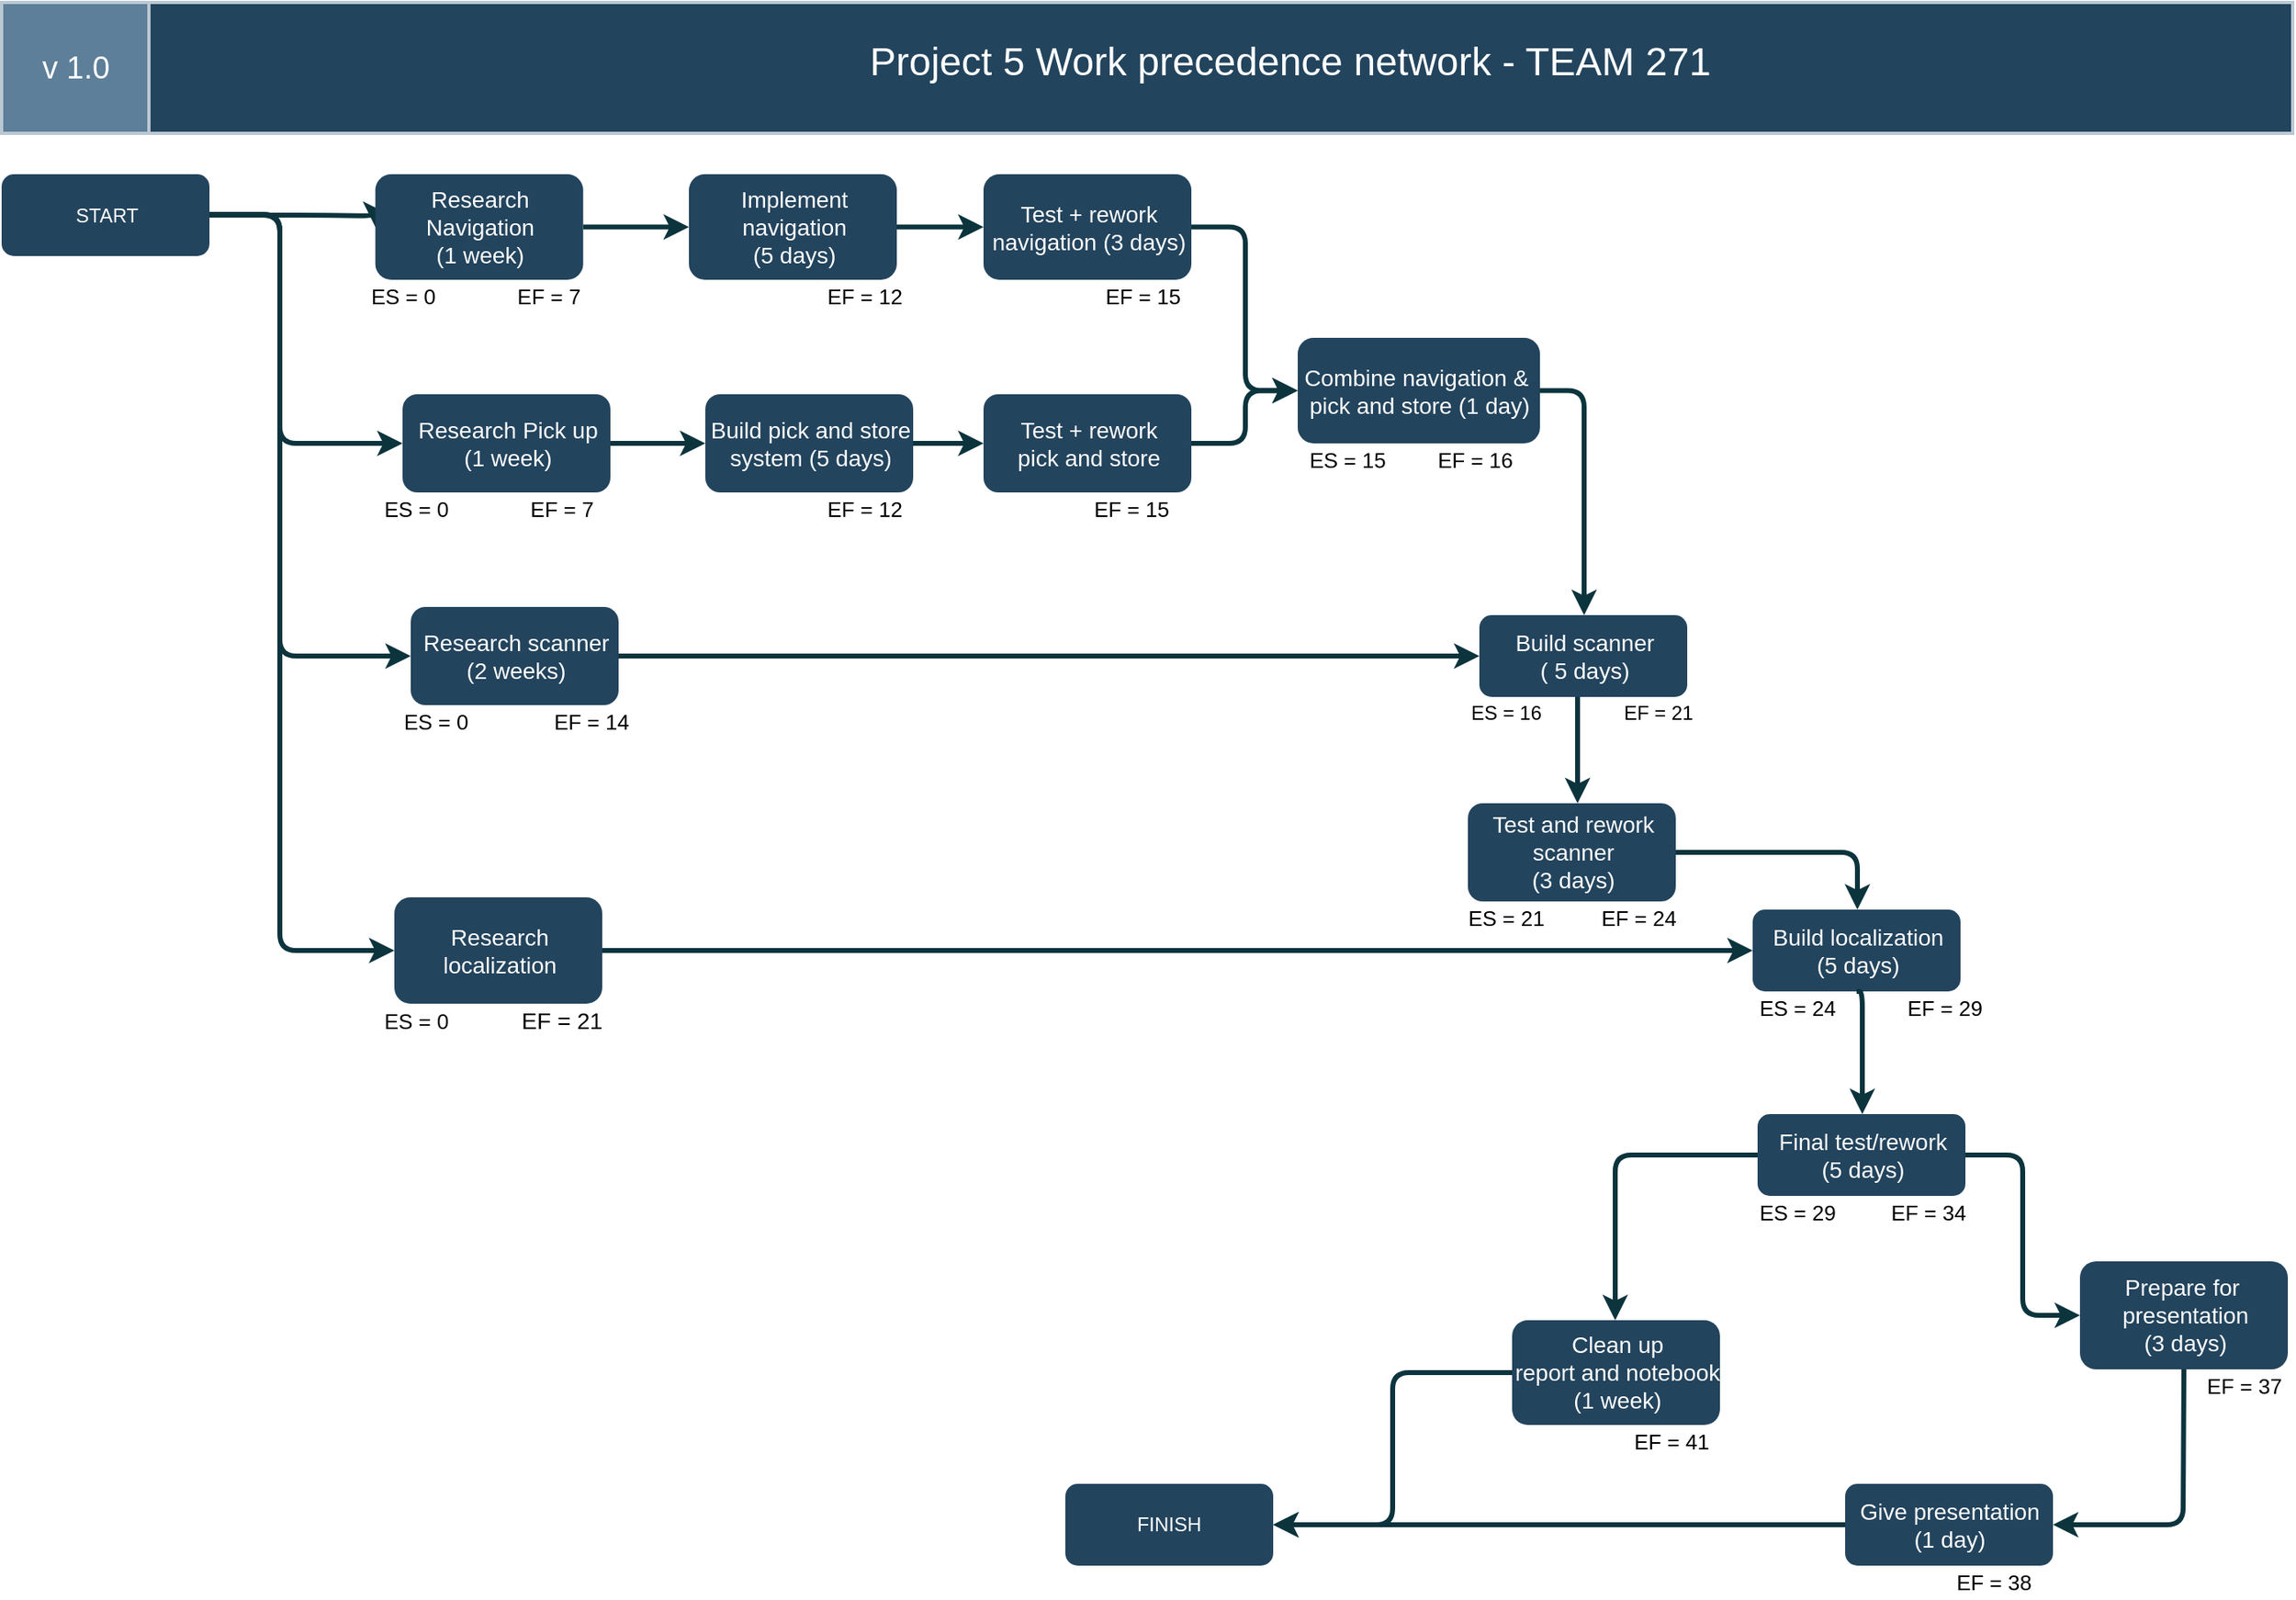 <mxfile version="12.7.0" type="device"><diagram id="6a731a19-8d31-9384-78a2-239565b7b9f0" name="Page-1"><mxGraphModel dx="2844" dy="599" grid="1" gridSize="10" guides="1" tooltips="1" connect="1" arrows="1" fold="1" page="1" pageScale="1" pageWidth="1169" pageHeight="827" background="#ffffff" math="0" shadow="0"><root><mxCell id="0"/><mxCell id="1" parent="0"/><mxCell id="56" value="Project 5 Work precedence network - TEAM 271" style="strokeColor=#BAC8D3;fillColor=#23445D;fontSize=24;strokeWidth=2;fontFamily=Helvetica;html=1;fontColor=#FFFFFF;fontStyle=0;spacingBottom=8;spacingRight=0;spacingLeft=83;" parent="1" vertex="1"><mxGeometry x="340" y="850.5" width="1310" height="80" as="geometry"/></mxCell><mxCell id="59" value="v 1.0" style="strokeColor=#BAC8D3;fillColor=#5d7f99;fontSize=19;strokeWidth=2;fontFamily=Helvetica;html=1;labelBackgroundColor=none;fontColor=#FFFFFF;" parent="1" vertex="1"><mxGeometry x="250" y="850.5" width="90" height="80" as="geometry"/></mxCell><mxCell id="89" style="edgeStyle=orthogonalEdgeStyle;rounded=1;jumpStyle=none;html=1;exitX=1;exitY=0.5;entryX=0;entryY=0.5;labelBackgroundColor=#ffffff;startArrow=none;startFill=0;endArrow=classic;jettySize=auto;orthogonalLoop=1;strokeColor=#0C343D;strokeWidth=3;fontFamily=Helvetica;fontSize=11;fontColor=#000000;" parent="1" source="90" target="92" edge="1"><mxGeometry relative="1" as="geometry"><Array as="points"><mxPoint x="440" y="981"/><mxPoint x="440" y="981"/></Array></mxGeometry></mxCell><mxCell id="90" value="&lt;font color=&quot;#ffffff&quot;&gt;START&lt;/font&gt;" style="rounded=1;fillColor=#23445D;strokeColor=none;strokeWidth=2;fontFamily=Helvetica;html=1;gradientColor=none;" parent="1" vertex="1"><mxGeometry x="250.005" y="955.5" width="127" height="50" as="geometry"/></mxCell><mxCell id="91" value="&lt;font color=&quot;#ffffff&quot; style=&quot;font-size: 14px&quot;&gt;Implement&lt;br&gt;navigation&lt;br&gt;(5 days)&lt;/font&gt;" style="rounded=1;fillColor=#23445D;strokeColor=none;strokeWidth=2;fontFamily=Helvetica;html=1;gradientColor=none;" parent="1" vertex="1"><mxGeometry x="670" y="955.5" width="127" height="64.5" as="geometry"/></mxCell><mxCell id="92" value="&lt;font color=&quot;#ffffff&quot; style=&quot;font-size: 14px&quot;&gt;Research&lt;br&gt;Navigation&lt;br&gt;(1 week)&lt;/font&gt;" style="rounded=1;fillColor=#23445D;strokeColor=none;strokeWidth=2;fontFamily=Helvetica;html=1;gradientColor=none;" parent="1" vertex="1"><mxGeometry x="478.35" y="955.5" width="127" height="64.5" as="geometry"/></mxCell><mxCell id="94" value="&lt;font color=&quot;#ffffff&quot; style=&quot;font-size: 14px&quot;&gt;Build pick and store&lt;br&gt;system (5 days)&lt;/font&gt;" style="rounded=1;fillColor=#23445D;strokeColor=none;strokeWidth=2;fontFamily=Helvetica;html=1;gradientColor=none;" parent="1" vertex="1"><mxGeometry x="680" y="1090" width="127" height="60" as="geometry"/></mxCell><mxCell id="96" value="&lt;font color=&quot;#ffffff&quot; style=&quot;font-size: 14px&quot;&gt;Research Pick up&lt;br&gt;(1 week)&lt;/font&gt;" style="rounded=1;fillColor=#23445D;strokeColor=none;strokeWidth=2;fontFamily=Helvetica;html=1;gradientColor=none;" parent="1" vertex="1"><mxGeometry x="495" y="1090" width="127" height="60" as="geometry"/></mxCell><mxCell id="98" value="&lt;font color=&quot;#ffffff&quot; style=&quot;font-size: 14px&quot;&gt;Test + rework&lt;br&gt;navigation (3 days)&lt;/font&gt;" style="rounded=1;fillColor=#23445D;strokeColor=none;strokeWidth=2;fontFamily=Helvetica;html=1;gradientColor=none;shadow=0;comic=0;" parent="1" vertex="1"><mxGeometry x="850" y="955.5" width="127" height="64.5" as="geometry"/></mxCell><mxCell id="99" value="&lt;font color=&quot;#ffffff&quot; style=&quot;font-size: 14px&quot;&gt;Prepare for&amp;nbsp;&lt;br&gt;presentation&lt;br&gt;(3 days)&lt;/font&gt;" style="rounded=1;fillColor=#23445D;strokeColor=none;strokeWidth=2;gradientColor=none;fontFamily=Helvetica;html=1;" parent="1" vertex="1"><mxGeometry x="1520" y="1620" width="127" height="66" as="geometry"/></mxCell><mxCell id="100" value="&lt;font color=&quot;#ffffff&quot; style=&quot;font-size: 14px&quot;&gt;Research scanner&lt;br&gt;(2 weeks)&lt;br&gt;&lt;/font&gt;" style="rounded=1;fillColor=#23445D;strokeColor=none;strokeWidth=2;fontFamily=Helvetica;html=1;gradientColor=none;" parent="1" vertex="1"><mxGeometry x="500" y="1220" width="127" height="60" as="geometry"/></mxCell><mxCell id="101" value="&lt;font color=&quot;#ffffff&quot; style=&quot;font-size: 14px&quot;&gt;Research&lt;br&gt;localization&lt;/font&gt;" style="rounded=1;fillColor=#23445D;strokeColor=none;strokeWidth=2;fontFamily=Helvetica;html=1;gradientColor=none;" parent="1" vertex="1"><mxGeometry x="490" y="1397.5" width="127" height="65" as="geometry"/></mxCell><mxCell id="102" value="&lt;font color=&quot;#ffffff&quot; style=&quot;font-size: 14px&quot;&gt;Test + rework&lt;br&gt;pick and store&lt;/font&gt;" style="rounded=1;fillColor=#23445D;strokeColor=none;strokeWidth=2;fontFamily=Helvetica;html=1;gradientColor=none;" parent="1" vertex="1"><mxGeometry x="850" y="1090" width="127" height="60" as="geometry"/></mxCell><mxCell id="103" value="&lt;font color=&quot;#ffffff&quot; style=&quot;font-size: 14px&quot;&gt;Build scanner&lt;br&gt;( 5 days)&lt;br&gt;&lt;/font&gt;" style="rounded=1;fillColor=#23445D;strokeColor=none;strokeWidth=2;fontFamily=Helvetica;html=1;gradientColor=none;" parent="1" vertex="1"><mxGeometry x="1153.005" y="1225" width="127" height="50" as="geometry"/></mxCell><mxCell id="107" value="&lt;font color=&quot;#ffffff&quot; style=&quot;font-size: 14px&quot;&gt;Final test/rework&lt;br&gt;(5 days)&lt;/font&gt;" style="rounded=1;fillColor=#23445D;strokeColor=none;strokeWidth=2;gradientColor=none;fontFamily=Helvetica;html=1;" parent="1" vertex="1"><mxGeometry x="1323.002" y="1530" width="127" height="50" as="geometry"/></mxCell><mxCell id="108" value="&lt;font color=&quot;#ffffff&quot; style=&quot;font-size: 14px&quot;&gt;Combine navigation &amp;amp;&amp;nbsp;&lt;br&gt;pick and store (1 day)&lt;/font&gt;" style="rounded=1;fillColor=#23445D;strokeColor=none;strokeWidth=2;gradientColor=none;fontFamily=Helvetica;html=1;" parent="1" vertex="1"><mxGeometry x="1042" y="1055.5" width="148" height="64.5" as="geometry"/></mxCell><mxCell id="109" value="&lt;font color=&quot;#ffffff&quot; style=&quot;font-size: 14px&quot;&gt;Test and rework&lt;br&gt;scanner&lt;br&gt;(3 days)&lt;br&gt;&lt;/font&gt;" style="rounded=1;fillColor=#23445D;strokeColor=none;strokeWidth=2;gradientColor=none;fontFamily=Helvetica;html=1;" parent="1" vertex="1"><mxGeometry x="1146" y="1340" width="127" height="60" as="geometry"/></mxCell><mxCell id="110" value="&lt;font color=&quot;#ffffff&quot; style=&quot;font-size: 14px&quot;&gt;Build localization&lt;br&gt;(5 days)&lt;br&gt;&lt;/font&gt;" style="rounded=1;fillColor=#23445D;strokeColor=none;strokeWidth=2;gradientColor=none;fontFamily=Helvetica;html=1;" parent="1" vertex="1"><mxGeometry x="1320.002" y="1405" width="127" height="50" as="geometry"/></mxCell><mxCell id="112" value="" style="edgeStyle=elbowEdgeStyle;elbow=horizontal;strokeWidth=3;strokeColor=#0C343D;fontFamily=Helvetica;html=1;exitX=1;exitY=0.5;exitDx=0;exitDy=0;entryX=0;entryY=0.5;entryDx=0;entryDy=0;" parent="1" source="90" target="96" edge="1"><mxGeometry x="6.449" y="830.5" width="131.973" height="100" as="geometry"><mxPoint x="6.449" y="930.5" as="sourcePoint"/><mxPoint x="550" y="1190" as="targetPoint"/><Array as="points"><mxPoint x="420" y="1115"/><mxPoint x="340" y="1240"/><mxPoint x="420" y="1080"/><mxPoint x="422" y="1193.5"/></Array></mxGeometry></mxCell><mxCell id="113" value="" style="edgeStyle=elbowEdgeStyle;elbow=horizontal;strokeWidth=3;strokeColor=#0C343D;fontFamily=Helvetica;html=1;entryX=0;entryY=0.5;entryDx=0;entryDy=0;" parent="1" source="90" target="101" edge="1"><mxGeometry x="6.449" y="830.5" width="131.973" height="100" as="geometry"><mxPoint x="6.449" y="930.5" as="sourcePoint"/><mxPoint x="478.354" y="1480.5" as="targetPoint"/><Array as="points"><mxPoint x="420" y="1430"/><mxPoint x="422" y="1102.5"/></Array></mxGeometry></mxCell><mxCell id="114" value="" style="edgeStyle=elbowEdgeStyle;elbow=horizontal;strokeWidth=3;strokeColor=#0C343D;fontFamily=Helvetica;html=1;exitX=1;exitY=0.5;exitDx=0;exitDy=0;" parent="1" source="92" target="91" edge="1"><mxGeometry x="6.449" y="830.5" width="131.973" height="100" as="geometry"><mxPoint x="6.449" y="930.5" as="sourcePoint"/><mxPoint x="138.422" y="830.5" as="targetPoint"/></mxGeometry></mxCell><mxCell id="117" value="" style="edgeStyle=elbowEdgeStyle;elbow=horizontal;strokeWidth=3;strokeColor=#0C343D;fontFamily=Helvetica;html=1;" parent="1" source="96" target="94" edge="1"><mxGeometry x="6.449" y="830.5" width="131.973" height="100" as="geometry"><mxPoint x="6.449" y="930.5" as="sourcePoint"/><mxPoint x="138.422" y="830.5" as="targetPoint"/></mxGeometry></mxCell><mxCell id="122" value="" style="edgeStyle=elbowEdgeStyle;elbow=horizontal;strokeWidth=3;strokeColor=#0C343D;fontFamily=Helvetica;html=1;" parent="1" source="91" target="98" edge="1"><mxGeometry x="6.449" y="830.5" width="131.973" height="100" as="geometry"><mxPoint x="6.449" y="930.5" as="sourcePoint"/><mxPoint x="138.422" y="830.5" as="targetPoint"/></mxGeometry></mxCell><mxCell id="123" value="" style="edgeStyle=elbowEdgeStyle;elbow=horizontal;strokeWidth=3;strokeColor=#0C343D;fontFamily=Helvetica;html=1;exitX=1;exitY=0.5;exitDx=0;exitDy=0;entryX=0;entryY=0.5;entryDx=0;entryDy=0;" parent="1" source="94" target="102" edge="1"><mxGeometry x="6.449" y="830.5" width="131.973" height="100" as="geometry"><mxPoint x="6.449" y="930.5" as="sourcePoint"/><mxPoint x="138.422" y="830.5" as="targetPoint"/><Array as="points"><mxPoint x="820" y="1115"/><mxPoint x="877.469" y="1430.5"/></Array></mxGeometry></mxCell><mxCell id="126" value="" style="edgeStyle=elbowEdgeStyle;elbow=horizontal;strokeWidth=3;strokeColor=#0C343D;fontFamily=Helvetica;html=1;" parent="1" source="101" target="110" edge="1"><mxGeometry x="6.449" y="830.5" width="131.973" height="100" as="geometry"><mxPoint x="6.449" y="930.5" as="sourcePoint"/><mxPoint x="138.422" y="830.5" as="targetPoint"/></mxGeometry></mxCell><mxCell id="128" value="" style="edgeStyle=elbowEdgeStyle;elbow=horizontal;strokeWidth=3;strokeColor=#0C343D;fontFamily=Helvetica;html=1;entryX=0.5;entryY=0;entryDx=0;entryDy=0;" parent="1" source="108" target="103" edge="1"><mxGeometry x="6.449" y="830.5" width="131.973" height="100" as="geometry"><mxPoint x="6.449" y="930.5" as="sourcePoint"/><mxPoint x="1217" y="1190" as="targetPoint"/><Array as="points"><mxPoint x="1217" y="1130"/><mxPoint x="1210" y="1180"/><mxPoint x="1220" y="1140"/><mxPoint x="1214" y="1280"/><mxPoint x="1210" y="1170"/><mxPoint x="1200" y="1220"/><mxPoint x="1230" y="1210"/><mxPoint x="1250" y="1180"/><mxPoint x="1280" y="1130"/><mxPoint x="1380" y="1160"/><mxPoint x="1776" y="1280.5"/></Array></mxGeometry></mxCell><mxCell id="129" value="" style="edgeStyle=elbowEdgeStyle;elbow=horizontal;strokeWidth=3;strokeColor=#0C343D;fontFamily=Helvetica;html=1;exitX=1;exitY=0.5;exitDx=0;exitDy=0;" parent="1" source="109" target="110" edge="1"><mxGeometry x="6.449" y="830.5" width="131.973" height="100" as="geometry"><mxPoint x="1350" y="1460" as="sourcePoint"/><mxPoint x="138.422" y="830.5" as="targetPoint"/><Array as="points"><mxPoint x="1384" y="1430"/><mxPoint x="1650" y="1520"/></Array></mxGeometry></mxCell><mxCell id="131" value="" style="edgeStyle=elbowEdgeStyle;elbow=horizontal;strokeWidth=3;strokeColor=#0C343D;fontFamily=Helvetica;html=1;" parent="1" source="103" target="109" edge="1"><mxGeometry x="6.449" y="830.5" width="131.973" height="100" as="geometry"><mxPoint x="6.449" y="930.5" as="sourcePoint"/><mxPoint x="138.422" y="830.5" as="targetPoint"/></mxGeometry></mxCell><mxCell id="132" value="" style="edgeStyle=elbowEdgeStyle;elbow=horizontal;strokeWidth=3;strokeColor=#0C343D;fontFamily=Helvetica;html=1;entryX=0;entryY=0.5;entryDx=0;entryDy=0;exitX=1;exitY=0.5;exitDx=0;exitDy=0;" parent="1" source="100" target="103" edge="1"><mxGeometry x="6.449" y="830.5" width="131.973" height="100" as="geometry"><mxPoint x="710" y="1270" as="sourcePoint"/><mxPoint x="1040" y="1390" as="targetPoint"/><Array as="points"><mxPoint x="890" y="1270"/><mxPoint x="820" y="1320"/><mxPoint x="1100" y="1350"/></Array></mxGeometry></mxCell><mxCell id="133" value="" style="edgeStyle=elbowEdgeStyle;elbow=horizontal;strokeWidth=3;strokeColor=#0C343D;fontFamily=Helvetica;html=1;exitX=1;exitY=0.5;exitDx=0;exitDy=0;" parent="1" source="102" target="108" edge="1"><mxGeometry x="6.449" y="830.5" width="131.973" height="100" as="geometry"><mxPoint x="1288.415" y="1080.5" as="sourcePoint"/><mxPoint x="138.422" y="830.5" as="targetPoint"/><Array as="points"><mxPoint x="1010" y="1130"/><mxPoint x="1070" y="1130"/><mxPoint x="1250" y="1110"/></Array></mxGeometry></mxCell><mxCell id="134" value="" style="edgeStyle=elbowEdgeStyle;elbow=horizontal;strokeWidth=3;strokeColor=#0C343D;fontFamily=Helvetica;html=1;" parent="1" source="98" target="108" edge="1"><mxGeometry x="6.449" y="830.5" width="131.973" height="100" as="geometry"><mxPoint x="6.449" y="930.5" as="sourcePoint"/><mxPoint x="138.422" y="830.5" as="targetPoint"/><Array as="points"><mxPoint x="1010" y="1040"/><mxPoint x="1060" y="1030"/><mxPoint x="1300" y="1020"/><mxPoint x="1524.136" y="1030.5"/></Array></mxGeometry></mxCell><mxCell id="137" value="" style="edgeStyle=elbowEdgeStyle;elbow=horizontal;strokeWidth=3;strokeColor=#0C343D;fontFamily=Helvetica;html=1;exitX=1;exitY=0.5;exitDx=0;exitDy=0;" parent="1" source="107" target="99" edge="1"><mxGeometry x="-3.551" y="706.5" width="131.973" height="100" as="geometry"><mxPoint x="1570" y="1706" as="sourcePoint"/><mxPoint x="128.422" y="706.5" as="targetPoint"/></mxGeometry></mxCell><mxCell id="138" value="" style="edgeStyle=elbowEdgeStyle;elbow=horizontal;strokeWidth=3;strokeColor=#0C343D;fontFamily=Helvetica;html=1;exitX=0.5;exitY=1;exitDx=0;exitDy=0;entryX=0.5;entryY=0;entryDx=0;entryDy=0;" parent="1" source="110" target="107" edge="1"><mxGeometry x="6.449" y="830.5" width="131.973" height="100" as="geometry"><mxPoint x="1440" y="1750" as="sourcePoint"/><mxPoint x="1410" y="1610" as="targetPoint"/><Array as="points"><mxPoint x="1387" y="1480"/><mxPoint x="1864" y="1490"/></Array></mxGeometry></mxCell><mxCell id="po6kVnArcj2YCOIXC04d-149" value="" style="edgeStyle=elbowEdgeStyle;elbow=horizontal;strokeWidth=3;strokeColor=#0C343D;fontFamily=Helvetica;html=1;entryX=0;entryY=0.5;entryDx=0;entryDy=0;" parent="1" target="100" edge="1"><mxGeometry x="6.449" y="830" width="131.973" height="100" as="geometry"><mxPoint x="377.005" y="980" as="sourcePoint"/><mxPoint x="490.004" y="1193" as="targetPoint"/><Array as="points"><mxPoint x="420" y="1160"/><mxPoint x="422" y="1070"/><mxPoint x="422" y="1193"/></Array></mxGeometry></mxCell><mxCell id="po6kVnArcj2YCOIXC04d-150" value="" style="edgeStyle=elbowEdgeStyle;elbow=horizontal;strokeWidth=3;strokeColor=#0C343D;fontFamily=Helvetica;html=1;entryX=0.5;entryY=0;entryDx=0;entryDy=0;exitX=0;exitY=0.5;exitDx=0;exitDy=0;" parent="1" source="107" target="po6kVnArcj2YCOIXC04d-151" edge="1"><mxGeometry x="6.449" y="716.5" width="131.973" height="100" as="geometry"><mxPoint x="1270" y="1751" as="sourcePoint"/><mxPoint x="1630" y="1046" as="targetPoint"/><Array as="points"><mxPoint x="1236" y="1566"/><mxPoint x="1690" y="1086"/></Array></mxGeometry></mxCell><mxCell id="po6kVnArcj2YCOIXC04d-151" value="&lt;font color=&quot;#ffffff&quot; style=&quot;font-size: 14px&quot;&gt;Clean up&lt;br&gt;report and notebook&lt;br&gt;(1 week)&lt;/font&gt;" style="rounded=1;fillColor=#23445D;strokeColor=none;strokeWidth=2;gradientColor=none;fontFamily=Helvetica;html=1;" parent="1" vertex="1"><mxGeometry x="1173" y="1656" width="127" height="64" as="geometry"/></mxCell><mxCell id="po6kVnArcj2YCOIXC04d-154" value="&lt;font color=&quot;#ffffff&quot; style=&quot;font-size: 14px&quot;&gt;Give presentation&lt;br&gt;(1 day)&lt;/font&gt;" style="rounded=1;fillColor=#23445D;strokeColor=none;strokeWidth=2;gradientColor=none;fontFamily=Helvetica;html=1;" parent="1" vertex="1"><mxGeometry x="1376.498" y="1756" width="127" height="50" as="geometry"/></mxCell><mxCell id="po6kVnArcj2YCOIXC04d-156" value="" style="edgeStyle=elbowEdgeStyle;elbow=horizontal;strokeWidth=3;strokeColor=#0C343D;fontFamily=Helvetica;html=1;entryX=1;entryY=0.5;entryDx=0;entryDy=0;exitX=0.5;exitY=1;exitDx=0;exitDy=0;" parent="1" source="99" target="po6kVnArcj2YCOIXC04d-154" edge="1"><mxGeometry x="220.449" y="723.75" width="131.973" height="100" as="geometry"><mxPoint x="2114" y="1016" as="sourcePoint"/><mxPoint x="2173.998" y="1023.75" as="targetPoint"/><Array as="points"><mxPoint x="1583" y="1746"/><mxPoint x="1607" y="1926"/></Array></mxGeometry></mxCell><mxCell id="po6kVnArcj2YCOIXC04d-157" value="&lt;font style=&quot;font-size: 13px&quot;&gt;ES = 0&lt;/font&gt;" style="text;html=1;align=center;verticalAlign=middle;resizable=0;points=[];autosize=1;" parent="1" vertex="1"><mxGeometry x="470" y="1020" width="50" height="20" as="geometry"/></mxCell><mxCell id="po6kVnArcj2YCOIXC04d-158" value="&lt;font style=&quot;font-size: 13px&quot;&gt;EF = 7&lt;/font&gt;" style="text;html=1;align=center;verticalAlign=middle;resizable=0;points=[];autosize=1;" parent="1" vertex="1"><mxGeometry x="559" y="1020" width="50" height="20" as="geometry"/></mxCell><mxCell id="po6kVnArcj2YCOIXC04d-159" value="&lt;font style=&quot;font-size: 13px&quot;&gt;EF = 12&lt;/font&gt;" style="text;html=1;align=center;verticalAlign=middle;resizable=0;points=[];autosize=1;" parent="1" vertex="1"><mxGeometry x="747" y="1020" width="60" height="20" as="geometry"/></mxCell><mxCell id="po6kVnArcj2YCOIXC04d-162" value="&lt;font style=&quot;font-size: 13px&quot;&gt;EF = 15&lt;/font&gt;" style="text;html=1;align=center;verticalAlign=middle;resizable=0;points=[];autosize=1;" parent="1" vertex="1"><mxGeometry x="917" y="1020" width="60" height="20" as="geometry"/></mxCell><mxCell id="po6kVnArcj2YCOIXC04d-163" value="&lt;font style=&quot;font-size: 13px&quot;&gt;ES = 0&lt;/font&gt;" style="text;html=1;align=center;verticalAlign=middle;resizable=0;points=[];autosize=1;" parent="1" vertex="1"><mxGeometry x="478.35" y="1150" width="50" height="20" as="geometry"/></mxCell><mxCell id="po6kVnArcj2YCOIXC04d-164" value="&lt;font style=&quot;font-size: 13px&quot;&gt;EF = 7&lt;/font&gt;" style="text;html=1;align=center;verticalAlign=middle;resizable=0;points=[];autosize=1;" parent="1" vertex="1"><mxGeometry x="567" y="1150" width="50" height="20" as="geometry"/></mxCell><mxCell id="po6kVnArcj2YCOIXC04d-165" value="&lt;font style=&quot;font-size: 13px&quot;&gt;EF = 12&lt;/font&gt;" style="text;html=1;align=center;verticalAlign=middle;resizable=0;points=[];autosize=1;" parent="1" vertex="1"><mxGeometry x="747" y="1150" width="60" height="20" as="geometry"/></mxCell><mxCell id="po6kVnArcj2YCOIXC04d-166" value="&lt;font style=&quot;font-size: 13px&quot;&gt;EF = 15&lt;/font&gt;" style="text;html=1;align=center;verticalAlign=middle;resizable=0;points=[];autosize=1;" parent="1" vertex="1"><mxGeometry x="910" y="1150" width="60" height="20" as="geometry"/></mxCell><mxCell id="po6kVnArcj2YCOIXC04d-167" value="&lt;font style=&quot;font-size: 13px&quot;&gt;ES = 15&lt;/font&gt;" style="text;html=1;align=center;verticalAlign=middle;resizable=0;points=[];autosize=1;" parent="1" vertex="1"><mxGeometry x="1042" y="1120" width="60" height="20" as="geometry"/></mxCell><mxCell id="po6kVnArcj2YCOIXC04d-168" value="&lt;font style=&quot;font-size: 13px&quot;&gt;EF = 16&lt;/font&gt;" style="text;html=1;align=center;verticalAlign=middle;resizable=0;points=[];autosize=1;" parent="1" vertex="1"><mxGeometry x="1120" y="1120" width="60" height="20" as="geometry"/></mxCell><mxCell id="po6kVnArcj2YCOIXC04d-169" value="ES = 16" style="text;html=1;align=center;verticalAlign=middle;resizable=0;points=[];autosize=1;" parent="1" vertex="1"><mxGeometry x="1139" y="1275" width="60" height="20" as="geometry"/></mxCell><mxCell id="po6kVnArcj2YCOIXC04d-170" value="EF = 21" style="text;html=1;align=center;verticalAlign=middle;resizable=0;points=[];autosize=1;" parent="1" vertex="1"><mxGeometry x="1232" y="1275" width="60" height="20" as="geometry"/></mxCell><mxCell id="po6kVnArcj2YCOIXC04d-173" value="&lt;font style=&quot;font-size: 13px&quot;&gt;ES = 21&lt;/font&gt;" style="text;html=1;align=center;verticalAlign=middle;resizable=0;points=[];autosize=1;" parent="1" vertex="1"><mxGeometry x="1139" y="1400" width="60" height="20" as="geometry"/></mxCell><mxCell id="po6kVnArcj2YCOIXC04d-174" value="&lt;font style=&quot;font-size: 13px&quot;&gt;EF = 24&lt;/font&gt;" style="text;html=1;align=center;verticalAlign=middle;resizable=0;points=[];autosize=1;" parent="1" vertex="1"><mxGeometry x="1220" y="1400" width="60" height="20" as="geometry"/></mxCell><mxCell id="po6kVnArcj2YCOIXC04d-175" value="&lt;font style=&quot;font-size: 13px&quot;&gt;EF = 29&lt;/font&gt;" style="text;html=1;align=center;verticalAlign=middle;resizable=0;points=[];autosize=1;" parent="1" vertex="1"><mxGeometry x="1406.5" y="1455" width="60" height="20" as="geometry"/></mxCell><mxCell id="po6kVnArcj2YCOIXC04d-176" value="&lt;font style=&quot;font-size: 13px&quot;&gt;ES = 29&lt;/font&gt;" style="text;html=1;align=center;verticalAlign=middle;resizable=0;points=[];autosize=1;" parent="1" vertex="1"><mxGeometry x="1316.5" y="1580" width="60" height="20" as="geometry"/></mxCell><mxCell id="po6kVnArcj2YCOIXC04d-177" value="&lt;font style=&quot;font-size: 13px&quot;&gt;EF = 34&lt;/font&gt;" style="text;html=1;align=center;verticalAlign=middle;resizable=0;points=[];autosize=1;" parent="1" vertex="1"><mxGeometry x="1396.5" y="1580" width="60" height="20" as="geometry"/></mxCell><mxCell id="po6kVnArcj2YCOIXC04d-178" value="&lt;font style=&quot;font-size: 13px&quot;&gt;EF = 37&lt;/font&gt;" style="text;html=1;align=center;verticalAlign=middle;resizable=0;points=[];autosize=1;" parent="1" vertex="1"><mxGeometry x="1590" y="1686" width="60" height="20" as="geometry"/></mxCell><mxCell id="po6kVnArcj2YCOIXC04d-179" value="&lt;font style=&quot;font-size: 13px&quot;&gt;EF = 38&lt;/font&gt;" style="text;html=1;align=center;verticalAlign=middle;resizable=0;points=[];autosize=1;" parent="1" vertex="1"><mxGeometry x="1437" y="1806" width="60" height="20" as="geometry"/></mxCell><mxCell id="po6kVnArcj2YCOIXC04d-180" value="&lt;font style=&quot;font-size: 13px&quot;&gt;EF = 41&lt;/font&gt;" style="text;html=1;align=center;verticalAlign=middle;resizable=0;points=[];autosize=1;" parent="1" vertex="1"><mxGeometry x="1240" y="1720" width="60" height="20" as="geometry"/></mxCell><mxCell id="po6kVnArcj2YCOIXC04d-182" value="&lt;font style=&quot;font-size: 13px&quot;&gt;ES = 0&lt;/font&gt;" style="text;html=1;align=center;verticalAlign=middle;resizable=0;points=[];autosize=1;" parent="1" vertex="1"><mxGeometry x="490" y="1280" width="50" height="20" as="geometry"/></mxCell><mxCell id="po6kVnArcj2YCOIXC04d-183" value="&lt;font style=&quot;font-size: 13px&quot;&gt;EF = 14&lt;/font&gt;" style="text;html=1;align=center;verticalAlign=middle;resizable=0;points=[];autosize=1;" parent="1" vertex="1"><mxGeometry x="580" y="1280" width="60" height="20" as="geometry"/></mxCell><mxCell id="po6kVnArcj2YCOIXC04d-184" value="&lt;font style=&quot;font-size: 13px&quot;&gt;ES = 0&lt;/font&gt;" style="text;html=1;align=center;verticalAlign=middle;resizable=0;points=[];autosize=1;" parent="1" vertex="1"><mxGeometry x="478.35" y="1462.5" width="50" height="20" as="geometry"/></mxCell><mxCell id="po6kVnArcj2YCOIXC04d-185" value="&lt;font style=&quot;font-size: 14px&quot;&gt;EF = 21&lt;/font&gt;" style="text;html=1;align=center;verticalAlign=middle;resizable=0;points=[];autosize=1;" parent="1" vertex="1"><mxGeometry x="562" y="1462.5" width="60" height="20" as="geometry"/></mxCell><mxCell id="po6kVnArcj2YCOIXC04d-186" value="&lt;font style=&quot;font-size: 13px&quot;&gt;ES = 24&lt;/font&gt;" style="text;html=1;align=center;verticalAlign=middle;resizable=0;points=[];autosize=1;" parent="1" vertex="1"><mxGeometry x="1316.5" y="1455" width="60" height="20" as="geometry"/></mxCell><mxCell id="po6kVnArcj2YCOIXC04d-187" value="&lt;font color=&quot;#ffffff&quot;&gt;FINISH&lt;/font&gt;" style="rounded=1;fillColor=#23445D;strokeColor=none;strokeWidth=2;gradientColor=none;fontFamily=Helvetica;html=1;" parent="1" vertex="1"><mxGeometry x="899.998" y="1756" width="127" height="50" as="geometry"/></mxCell><mxCell id="bGOW7a-qi8KEZcCesc2J-140" value="" style="edgeStyle=elbowEdgeStyle;elbow=horizontal;strokeWidth=3;strokeColor=#0C343D;fontFamily=Helvetica;html=1;entryX=1;entryY=0.5;entryDx=0;entryDy=0;exitX=0;exitY=0.5;exitDx=0;exitDy=0;" parent="1" source="po6kVnArcj2YCOIXC04d-154" target="po6kVnArcj2YCOIXC04d-187" edge="1"><mxGeometry x="-89.571" y="839.25" width="131.973" height="100" as="geometry"><mxPoint x="1293.478" y="1961.5" as="sourcePoint"/><mxPoint x="1297.001" y="2140.5" as="targetPoint"/><Array as="points"><mxPoint x="1210" y="1801"/></Array></mxGeometry></mxCell><mxCell id="bGOW7a-qi8KEZcCesc2J-141" value="" style="edgeStyle=elbowEdgeStyle;elbow=horizontal;strokeWidth=3;strokeColor=#0C343D;fontFamily=Helvetica;html=1;entryX=1;entryY=0.5;entryDx=0;entryDy=0;exitX=0;exitY=0.5;exitDx=0;exitDy=0;" parent="1" source="po6kVnArcj2YCOIXC04d-151" target="po6kVnArcj2YCOIXC04d-187" edge="1"><mxGeometry x="-399.581" y="584.25" width="131.973" height="100" as="geometry"><mxPoint x="1239.988" y="1796" as="sourcePoint"/><mxPoint x="829.998" y="1796" as="targetPoint"/><Array as="points"><mxPoint x="1100" y="1796"/></Array></mxGeometry></mxCell></root></mxGraphModel></diagram></mxfile>